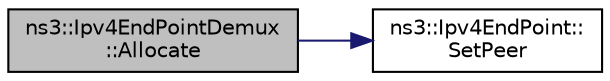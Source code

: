 digraph "ns3::Ipv4EndPointDemux::Allocate"
{
 // LATEX_PDF_SIZE
  edge [fontname="Helvetica",fontsize="10",labelfontname="Helvetica",labelfontsize="10"];
  node [fontname="Helvetica",fontsize="10",shape=record];
  rankdir="LR";
  Node1 [label="ns3::Ipv4EndPointDemux\l::Allocate",height=0.2,width=0.4,color="black", fillcolor="grey75", style="filled", fontcolor="black",tooltip="Allocate a Ipv4EndPoint."];
  Node1 -> Node2 [color="midnightblue",fontsize="10",style="solid",fontname="Helvetica"];
  Node2 [label="ns3::Ipv4EndPoint::\lSetPeer",height=0.2,width=0.4,color="black", fillcolor="white", style="filled",URL="$classns3_1_1_ipv4_end_point.html#aa83bdb487bea8b5d9643c3f2efd0289f",tooltip="Set the peer information (address and port)."];
}
